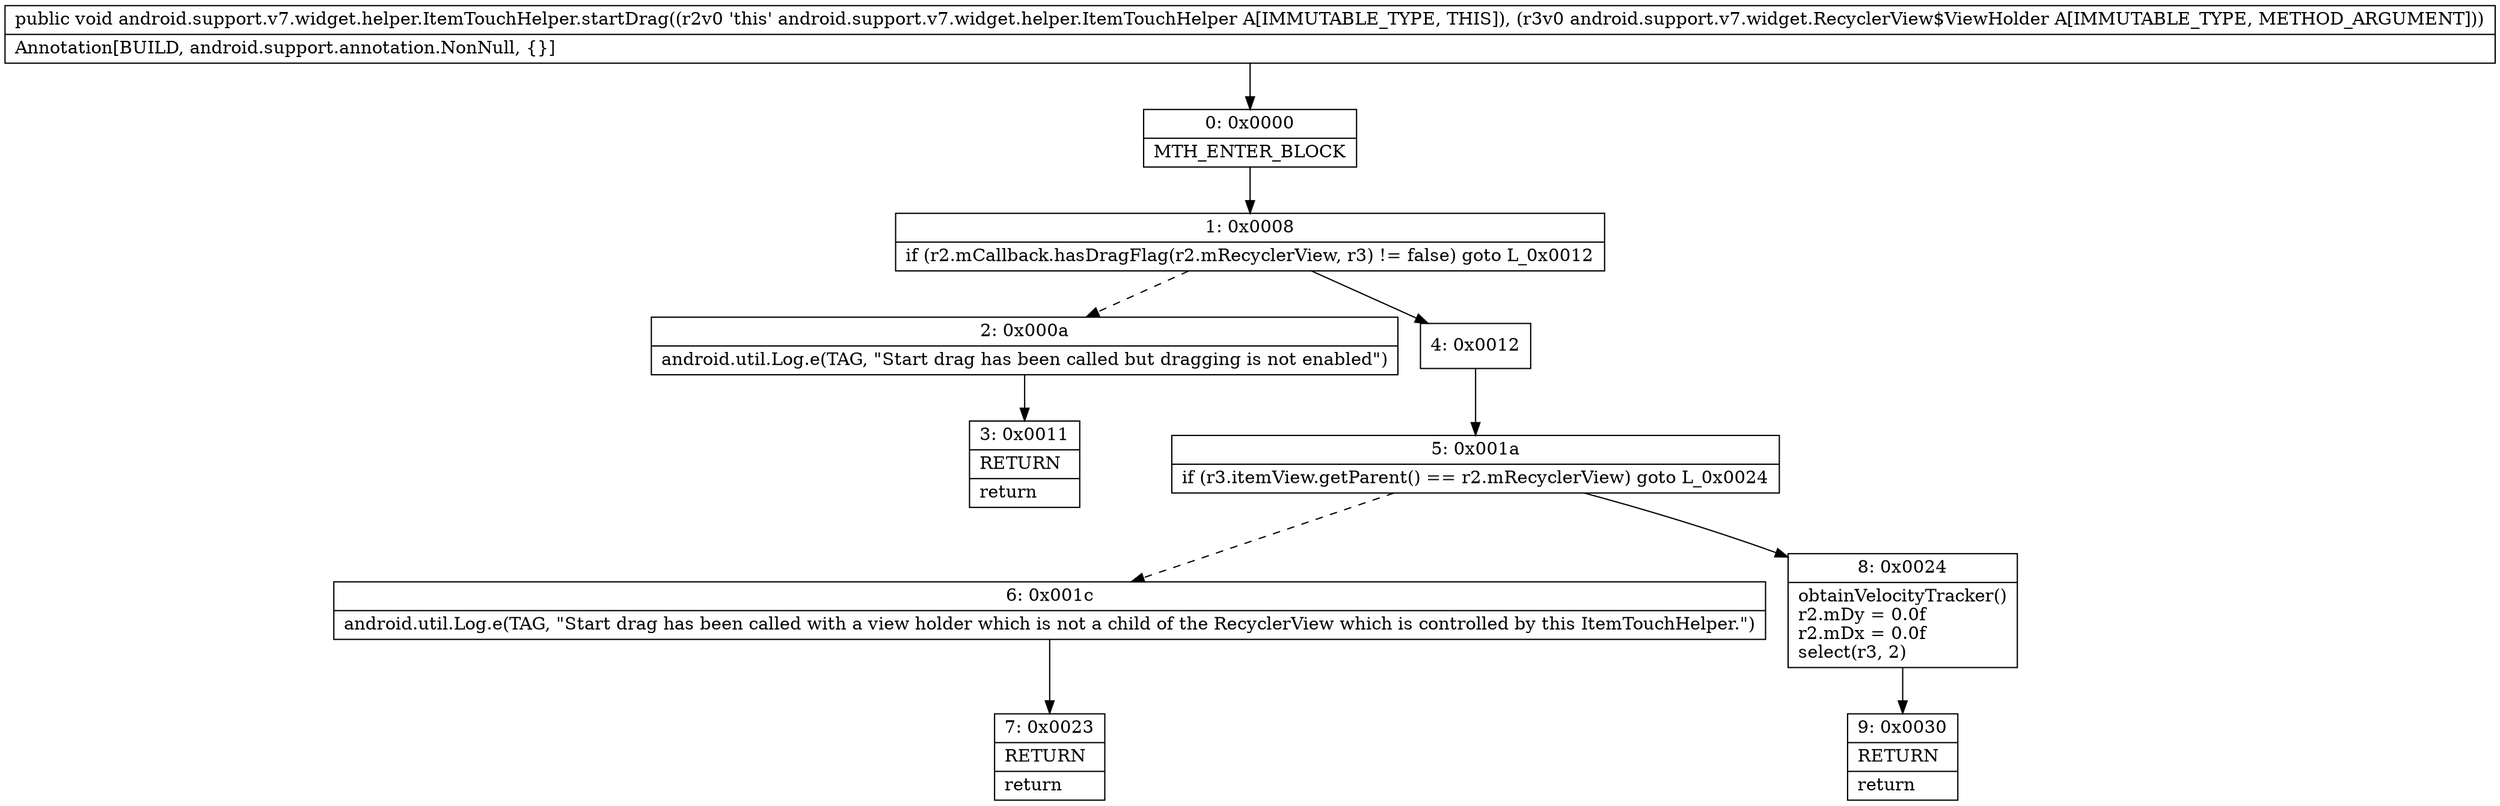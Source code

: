 digraph "CFG forandroid.support.v7.widget.helper.ItemTouchHelper.startDrag(Landroid\/support\/v7\/widget\/RecyclerView$ViewHolder;)V" {
Node_0 [shape=record,label="{0\:\ 0x0000|MTH_ENTER_BLOCK\l}"];
Node_1 [shape=record,label="{1\:\ 0x0008|if (r2.mCallback.hasDragFlag(r2.mRecyclerView, r3) != false) goto L_0x0012\l}"];
Node_2 [shape=record,label="{2\:\ 0x000a|android.util.Log.e(TAG, \"Start drag has been called but dragging is not enabled\")\l}"];
Node_3 [shape=record,label="{3\:\ 0x0011|RETURN\l|return\l}"];
Node_4 [shape=record,label="{4\:\ 0x0012}"];
Node_5 [shape=record,label="{5\:\ 0x001a|if (r3.itemView.getParent() == r2.mRecyclerView) goto L_0x0024\l}"];
Node_6 [shape=record,label="{6\:\ 0x001c|android.util.Log.e(TAG, \"Start drag has been called with a view holder which is not a child of the RecyclerView which is controlled by this ItemTouchHelper.\")\l}"];
Node_7 [shape=record,label="{7\:\ 0x0023|RETURN\l|return\l}"];
Node_8 [shape=record,label="{8\:\ 0x0024|obtainVelocityTracker()\lr2.mDy = 0.0f\lr2.mDx = 0.0f\lselect(r3, 2)\l}"];
Node_9 [shape=record,label="{9\:\ 0x0030|RETURN\l|return\l}"];
MethodNode[shape=record,label="{public void android.support.v7.widget.helper.ItemTouchHelper.startDrag((r2v0 'this' android.support.v7.widget.helper.ItemTouchHelper A[IMMUTABLE_TYPE, THIS]), (r3v0 android.support.v7.widget.RecyclerView$ViewHolder A[IMMUTABLE_TYPE, METHOD_ARGUMENT]))  | Annotation[BUILD, android.support.annotation.NonNull, \{\}]\l}"];
MethodNode -> Node_0;
Node_0 -> Node_1;
Node_1 -> Node_2[style=dashed];
Node_1 -> Node_4;
Node_2 -> Node_3;
Node_4 -> Node_5;
Node_5 -> Node_6[style=dashed];
Node_5 -> Node_8;
Node_6 -> Node_7;
Node_8 -> Node_9;
}

